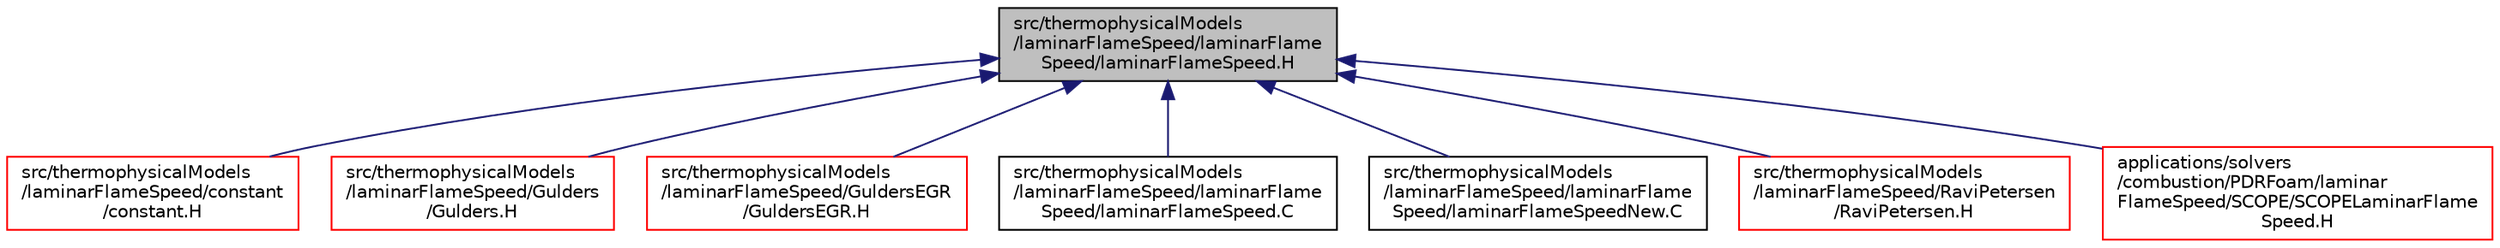digraph "src/thermophysicalModels/laminarFlameSpeed/laminarFlameSpeed/laminarFlameSpeed.H"
{
  bgcolor="transparent";
  edge [fontname="Helvetica",fontsize="10",labelfontname="Helvetica",labelfontsize="10"];
  node [fontname="Helvetica",fontsize="10",shape=record];
  Node1 [label="src/thermophysicalModels\l/laminarFlameSpeed/laminarFlame\lSpeed/laminarFlameSpeed.H",height=0.2,width=0.4,color="black", fillcolor="grey75", style="filled", fontcolor="black"];
  Node1 -> Node2 [dir="back",color="midnightblue",fontsize="10",style="solid",fontname="Helvetica"];
  Node2 [label="src/thermophysicalModels\l/laminarFlameSpeed/constant\l/constant.H",height=0.2,width=0.4,color="red",URL="$a10205.html"];
  Node1 -> Node3 [dir="back",color="midnightblue",fontsize="10",style="solid",fontname="Helvetica"];
  Node3 [label="src/thermophysicalModels\l/laminarFlameSpeed/Gulders\l/Gulders.H",height=0.2,width=0.4,color="red",URL="$a10207.html"];
  Node1 -> Node4 [dir="back",color="midnightblue",fontsize="10",style="solid",fontname="Helvetica"];
  Node4 [label="src/thermophysicalModels\l/laminarFlameSpeed/GuldersEGR\l/GuldersEGR.H",height=0.2,width=0.4,color="red",URL="$a10209.html"];
  Node1 -> Node5 [dir="back",color="midnightblue",fontsize="10",style="solid",fontname="Helvetica"];
  Node5 [label="src/thermophysicalModels\l/laminarFlameSpeed/laminarFlame\lSpeed/laminarFlameSpeed.C",height=0.2,width=0.4,color="black",URL="$a10210.html"];
  Node1 -> Node6 [dir="back",color="midnightblue",fontsize="10",style="solid",fontname="Helvetica"];
  Node6 [label="src/thermophysicalModels\l/laminarFlameSpeed/laminarFlame\lSpeed/laminarFlameSpeedNew.C",height=0.2,width=0.4,color="black",URL="$a10212.html"];
  Node1 -> Node7 [dir="back",color="midnightblue",fontsize="10",style="solid",fontname="Helvetica"];
  Node7 [label="src/thermophysicalModels\l/laminarFlameSpeed/RaviPetersen\l/RaviPetersen.H",height=0.2,width=0.4,color="red",URL="$a10214.html"];
  Node1 -> Node8 [dir="back",color="midnightblue",fontsize="10",style="solid",fontname="Helvetica"];
  Node8 [label="applications/solvers\l/combustion/PDRFoam/laminar\lFlameSpeed/SCOPE/SCOPELaminarFlame\lSpeed.H",height=0.2,width=0.4,color="red",URL="$a03153.html"];
}
